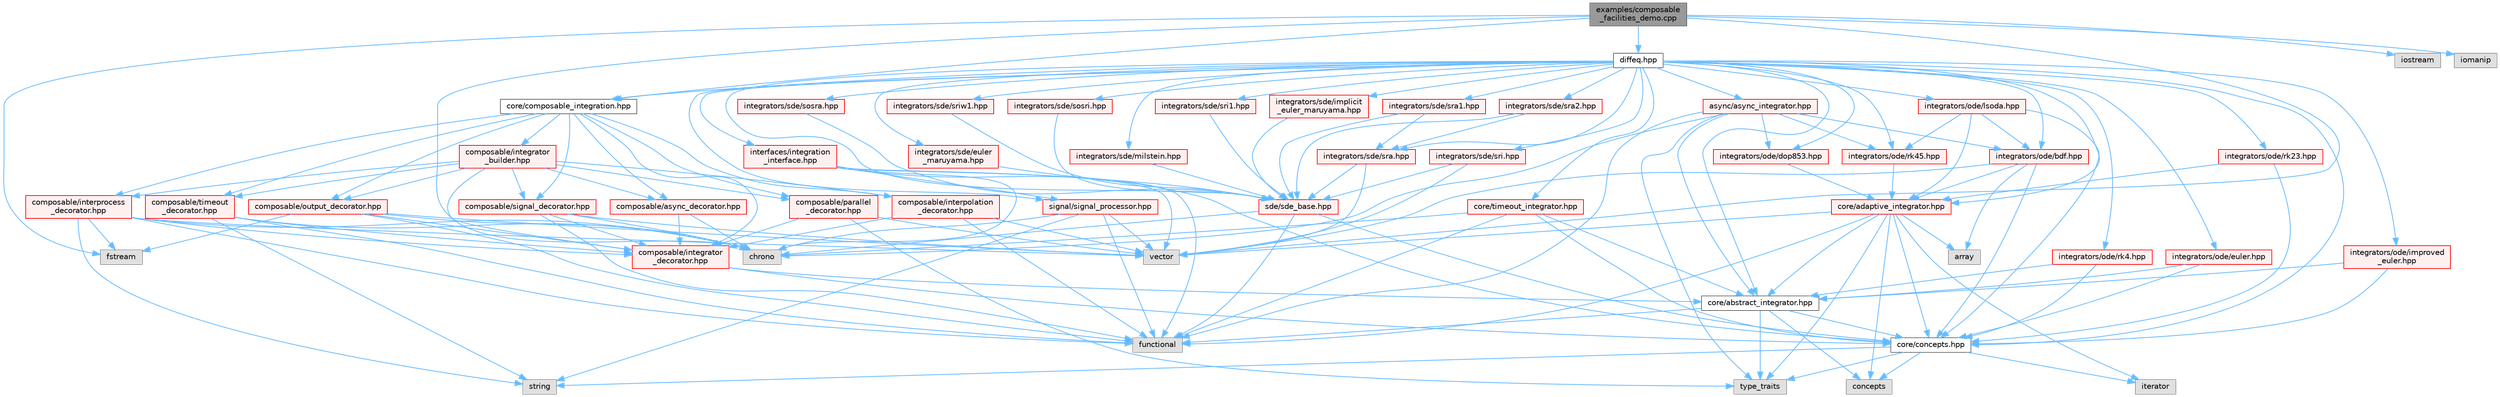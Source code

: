 digraph "examples/composable_facilities_demo.cpp"
{
 // LATEX_PDF_SIZE
  bgcolor="transparent";
  edge [fontname=Helvetica,fontsize=10,labelfontname=Helvetica,labelfontsize=10];
  node [fontname=Helvetica,fontsize=10,shape=box,height=0.2,width=0.4];
  Node1 [id="Node000001",label="examples/composable\l_facilities_demo.cpp",height=0.2,width=0.4,color="gray40", fillcolor="grey60", style="filled", fontcolor="black",tooltip="Demonstration of composable, decoupled facilities."];
  Node1 -> Node2 [id="edge1_Node000001_Node000002",color="steelblue1",style="solid",tooltip=" "];
  Node2 [id="Node000002",label="diffeq.hpp",height=0.2,width=0.4,color="grey40", fillcolor="white", style="filled",URL="$diffeq_8hpp.html",tooltip="Modern C++ ODE Integration Library with Real-time Signal Processing."];
  Node2 -> Node3 [id="edge2_Node000002_Node000003",color="steelblue1",style="solid",tooltip=" "];
  Node3 [id="Node000003",label="core/concepts.hpp",height=0.2,width=0.4,color="grey40", fillcolor="white", style="filled",URL="$concepts_8hpp_source.html",tooltip=" "];
  Node3 -> Node4 [id="edge3_Node000003_Node000004",color="steelblue1",style="solid",tooltip=" "];
  Node4 [id="Node000004",label="concepts",height=0.2,width=0.4,color="grey60", fillcolor="#E0E0E0", style="filled",tooltip=" "];
  Node3 -> Node5 [id="edge4_Node000003_Node000005",color="steelblue1",style="solid",tooltip=" "];
  Node5 [id="Node000005",label="type_traits",height=0.2,width=0.4,color="grey60", fillcolor="#E0E0E0", style="filled",tooltip=" "];
  Node3 -> Node6 [id="edge5_Node000003_Node000006",color="steelblue1",style="solid",tooltip=" "];
  Node6 [id="Node000006",label="iterator",height=0.2,width=0.4,color="grey60", fillcolor="#E0E0E0", style="filled",tooltip=" "];
  Node3 -> Node7 [id="edge6_Node000003_Node000007",color="steelblue1",style="solid",tooltip=" "];
  Node7 [id="Node000007",label="string",height=0.2,width=0.4,color="grey60", fillcolor="#E0E0E0", style="filled",tooltip=" "];
  Node2 -> Node8 [id="edge7_Node000002_Node000008",color="steelblue1",style="solid",tooltip=" "];
  Node8 [id="Node000008",label="core/abstract_integrator.hpp",height=0.2,width=0.4,color="grey40", fillcolor="white", style="filled",URL="$abstract__integrator_8hpp_source.html",tooltip=" "];
  Node8 -> Node9 [id="edge8_Node000008_Node000009",color="steelblue1",style="solid",tooltip=" "];
  Node9 [id="Node000009",label="functional",height=0.2,width=0.4,color="grey60", fillcolor="#E0E0E0", style="filled",tooltip=" "];
  Node8 -> Node4 [id="edge9_Node000008_Node000004",color="steelblue1",style="solid",tooltip=" "];
  Node8 -> Node5 [id="edge10_Node000008_Node000005",color="steelblue1",style="solid",tooltip=" "];
  Node8 -> Node3 [id="edge11_Node000008_Node000003",color="steelblue1",style="solid",tooltip=" "];
  Node2 -> Node10 [id="edge12_Node000002_Node000010",color="steelblue1",style="solid",tooltip=" "];
  Node10 [id="Node000010",label="core/adaptive_integrator.hpp",height=0.2,width=0.4,color="red", fillcolor="#FFF0F0", style="filled",URL="$adaptive__integrator_8hpp_source.html",tooltip=" "];
  Node10 -> Node9 [id="edge13_Node000010_Node000009",color="steelblue1",style="solid",tooltip=" "];
  Node10 -> Node4 [id="edge14_Node000010_Node000004",color="steelblue1",style="solid",tooltip=" "];
  Node10 -> Node6 [id="edge15_Node000010_Node000006",color="steelblue1",style="solid",tooltip=" "];
  Node10 -> Node5 [id="edge16_Node000010_Node000005",color="steelblue1",style="solid",tooltip=" "];
  Node10 -> Node11 [id="edge17_Node000010_Node000011",color="steelblue1",style="solid",tooltip=" "];
  Node11 [id="Node000011",label="vector",height=0.2,width=0.4,color="grey60", fillcolor="#E0E0E0", style="filled",tooltip=" "];
  Node10 -> Node12 [id="edge18_Node000010_Node000012",color="steelblue1",style="solid",tooltip=" "];
  Node12 [id="Node000012",label="array",height=0.2,width=0.4,color="grey60", fillcolor="#E0E0E0", style="filled",tooltip=" "];
  Node10 -> Node3 [id="edge19_Node000010_Node000003",color="steelblue1",style="solid",tooltip=" "];
  Node10 -> Node8 [id="edge20_Node000010_Node000008",color="steelblue1",style="solid",tooltip=" "];
  Node2 -> Node17 [id="edge21_Node000002_Node000017",color="steelblue1",style="solid",tooltip=" "];
  Node17 [id="Node000017",label="core/timeout_integrator.hpp",height=0.2,width=0.4,color="red", fillcolor="#FFF0F0", style="filled",URL="$timeout__integrator_8hpp_source.html",tooltip=" "];
  Node17 -> Node19 [id="edge22_Node000017_Node000019",color="steelblue1",style="solid",tooltip=" "];
  Node19 [id="Node000019",label="chrono",height=0.2,width=0.4,color="grey60", fillcolor="#E0E0E0", style="filled",tooltip=" "];
  Node17 -> Node9 [id="edge23_Node000017_Node000009",color="steelblue1",style="solid",tooltip=" "];
  Node17 -> Node3 [id="edge24_Node000017_Node000003",color="steelblue1",style="solid",tooltip=" "];
  Node17 -> Node8 [id="edge25_Node000017_Node000008",color="steelblue1",style="solid",tooltip=" "];
  Node2 -> Node21 [id="edge26_Node000002_Node000021",color="steelblue1",style="solid",tooltip=" "];
  Node21 [id="Node000021",label="core/composable_integration.hpp",height=0.2,width=0.4,color="grey40", fillcolor="white", style="filled",URL="$composable__integration_8hpp.html",tooltip="Composable integration architecture using decorator pattern."];
  Node21 -> Node22 [id="edge27_Node000021_Node000022",color="steelblue1",style="solid",tooltip=" "];
  Node22 [id="Node000022",label="composable/integrator\l_decorator.hpp",height=0.2,width=0.4,color="red", fillcolor="#FFF0F0", style="filled",URL="$integrator__decorator_8hpp_source.html",tooltip=" "];
  Node22 -> Node3 [id="edge28_Node000022_Node000003",color="steelblue1",style="solid",tooltip=" "];
  Node22 -> Node8 [id="edge29_Node000022_Node000008",color="steelblue1",style="solid",tooltip=" "];
  Node21 -> Node23 [id="edge30_Node000021_Node000023",color="steelblue1",style="solid",tooltip=" "];
  Node23 [id="Node000023",label="composable/timeout\l_decorator.hpp",height=0.2,width=0.4,color="red", fillcolor="#FFF0F0", style="filled",URL="$timeout__decorator_8hpp_source.html",tooltip=" "];
  Node23 -> Node22 [id="edge31_Node000023_Node000022",color="steelblue1",style="solid",tooltip=" "];
  Node23 -> Node19 [id="edge32_Node000023_Node000019",color="steelblue1",style="solid",tooltip=" "];
  Node23 -> Node9 [id="edge33_Node000023_Node000009",color="steelblue1",style="solid",tooltip=" "];
  Node23 -> Node7 [id="edge34_Node000023_Node000007",color="steelblue1",style="solid",tooltip=" "];
  Node21 -> Node25 [id="edge35_Node000021_Node000025",color="steelblue1",style="solid",tooltip=" "];
  Node25 [id="Node000025",label="composable/parallel\l_decorator.hpp",height=0.2,width=0.4,color="red", fillcolor="#FFF0F0", style="filled",URL="$parallel__decorator_8hpp_source.html",tooltip=" "];
  Node25 -> Node22 [id="edge36_Node000025_Node000022",color="steelblue1",style="solid",tooltip=" "];
  Node25 -> Node11 [id="edge37_Node000025_Node000011",color="steelblue1",style="solid",tooltip=" "];
  Node25 -> Node5 [id="edge38_Node000025_Node000005",color="steelblue1",style="solid",tooltip=" "];
  Node21 -> Node27 [id="edge39_Node000021_Node000027",color="steelblue1",style="solid",tooltip=" "];
  Node27 [id="Node000027",label="composable/async_decorator.hpp",height=0.2,width=0.4,color="red", fillcolor="#FFF0F0", style="filled",URL="$async__decorator_8hpp_source.html",tooltip=" "];
  Node27 -> Node22 [id="edge40_Node000027_Node000022",color="steelblue1",style="solid",tooltip=" "];
  Node27 -> Node19 [id="edge41_Node000027_Node000019",color="steelblue1",style="solid",tooltip=" "];
  Node21 -> Node30 [id="edge42_Node000021_Node000030",color="steelblue1",style="solid",tooltip=" "];
  Node30 [id="Node000030",label="composable/output_decorator.hpp",height=0.2,width=0.4,color="red", fillcolor="#FFF0F0", style="filled",URL="$output__decorator_8hpp_source.html",tooltip=" "];
  Node30 -> Node22 [id="edge43_Node000030_Node000022",color="steelblue1",style="solid",tooltip=" "];
  Node30 -> Node11 [id="edge44_Node000030_Node000011",color="steelblue1",style="solid",tooltip=" "];
  Node30 -> Node9 [id="edge45_Node000030_Node000009",color="steelblue1",style="solid",tooltip=" "];
  Node30 -> Node19 [id="edge46_Node000030_Node000019",color="steelblue1",style="solid",tooltip=" "];
  Node30 -> Node31 [id="edge47_Node000030_Node000031",color="steelblue1",style="solid",tooltip=" "];
  Node31 [id="Node000031",label="fstream",height=0.2,width=0.4,color="grey60", fillcolor="#E0E0E0", style="filled",tooltip=" "];
  Node21 -> Node33 [id="edge48_Node000021_Node000033",color="steelblue1",style="solid",tooltip=" "];
  Node33 [id="Node000033",label="composable/signal_decorator.hpp",height=0.2,width=0.4,color="red", fillcolor="#FFF0F0", style="filled",URL="$signal__decorator_8hpp_source.html",tooltip=" "];
  Node33 -> Node22 [id="edge49_Node000033_Node000022",color="steelblue1",style="solid",tooltip=" "];
  Node33 -> Node11 [id="edge50_Node000033_Node000011",color="steelblue1",style="solid",tooltip=" "];
  Node33 -> Node9 [id="edge51_Node000033_Node000009",color="steelblue1",style="solid",tooltip=" "];
  Node33 -> Node19 [id="edge52_Node000033_Node000019",color="steelblue1",style="solid",tooltip=" "];
  Node21 -> Node35 [id="edge53_Node000021_Node000035",color="steelblue1",style="solid",tooltip=" "];
  Node35 [id="Node000035",label="composable/interpolation\l_decorator.hpp",height=0.2,width=0.4,color="red", fillcolor="#FFF0F0", style="filled",URL="$interpolation__decorator_8hpp_source.html",tooltip=" "];
  Node35 -> Node22 [id="edge54_Node000035_Node000022",color="steelblue1",style="solid",tooltip=" "];
  Node35 -> Node11 [id="edge55_Node000035_Node000011",color="steelblue1",style="solid",tooltip=" "];
  Node35 -> Node9 [id="edge56_Node000035_Node000009",color="steelblue1",style="solid",tooltip=" "];
  Node21 -> Node37 [id="edge57_Node000021_Node000037",color="steelblue1",style="solid",tooltip=" "];
  Node37 [id="Node000037",label="composable/interprocess\l_decorator.hpp",height=0.2,width=0.4,color="red", fillcolor="#FFF0F0", style="filled",URL="$interprocess__decorator_8hpp_source.html",tooltip=" "];
  Node37 -> Node22 [id="edge58_Node000037_Node000022",color="steelblue1",style="solid",tooltip=" "];
  Node37 -> Node7 [id="edge59_Node000037_Node000007",color="steelblue1",style="solid",tooltip=" "];
  Node37 -> Node11 [id="edge60_Node000037_Node000011",color="steelblue1",style="solid",tooltip=" "];
  Node37 -> Node19 [id="edge61_Node000037_Node000019",color="steelblue1",style="solid",tooltip=" "];
  Node37 -> Node9 [id="edge62_Node000037_Node000009",color="steelblue1",style="solid",tooltip=" "];
  Node37 -> Node31 [id="edge63_Node000037_Node000031",color="steelblue1",style="solid",tooltip=" "];
  Node21 -> Node46 [id="edge64_Node000021_Node000046",color="steelblue1",style="solid",tooltip=" "];
  Node46 [id="Node000046",label="composable/integrator\l_builder.hpp",height=0.2,width=0.4,color="red", fillcolor="#FFF0F0", style="filled",URL="$integrator__builder_8hpp_source.html",tooltip=" "];
  Node46 -> Node22 [id="edge65_Node000046_Node000022",color="steelblue1",style="solid",tooltip=" "];
  Node46 -> Node23 [id="edge66_Node000046_Node000023",color="steelblue1",style="solid",tooltip=" "];
  Node46 -> Node25 [id="edge67_Node000046_Node000025",color="steelblue1",style="solid",tooltip=" "];
  Node46 -> Node27 [id="edge68_Node000046_Node000027",color="steelblue1",style="solid",tooltip=" "];
  Node46 -> Node30 [id="edge69_Node000046_Node000030",color="steelblue1",style="solid",tooltip=" "];
  Node46 -> Node33 [id="edge70_Node000046_Node000033",color="steelblue1",style="solid",tooltip=" "];
  Node46 -> Node35 [id="edge71_Node000046_Node000035",color="steelblue1",style="solid",tooltip=" "];
  Node46 -> Node37 [id="edge72_Node000046_Node000037",color="steelblue1",style="solid",tooltip=" "];
  Node2 -> Node47 [id="edge73_Node000002_Node000047",color="steelblue1",style="solid",tooltip=" "];
  Node47 [id="Node000047",label="integrators/ode/euler.hpp",height=0.2,width=0.4,color="red", fillcolor="#FFF0F0", style="filled",URL="$euler_8hpp_source.html",tooltip=" "];
  Node47 -> Node3 [id="edge74_Node000047_Node000003",color="steelblue1",style="solid",tooltip=" "];
  Node47 -> Node8 [id="edge75_Node000047_Node000008",color="steelblue1",style="solid",tooltip=" "];
  Node2 -> Node48 [id="edge76_Node000002_Node000048",color="steelblue1",style="solid",tooltip=" "];
  Node48 [id="Node000048",label="integrators/ode/improved\l_euler.hpp",height=0.2,width=0.4,color="red", fillcolor="#FFF0F0", style="filled",URL="$improved__euler_8hpp_source.html",tooltip=" "];
  Node48 -> Node3 [id="edge77_Node000048_Node000003",color="steelblue1",style="solid",tooltip=" "];
  Node48 -> Node8 [id="edge78_Node000048_Node000008",color="steelblue1",style="solid",tooltip=" "];
  Node2 -> Node49 [id="edge79_Node000002_Node000049",color="steelblue1",style="solid",tooltip=" "];
  Node49 [id="Node000049",label="integrators/ode/rk4.hpp",height=0.2,width=0.4,color="red", fillcolor="#FFF0F0", style="filled",URL="$rk4_8hpp_source.html",tooltip=" "];
  Node49 -> Node3 [id="edge80_Node000049_Node000003",color="steelblue1",style="solid",tooltip=" "];
  Node49 -> Node8 [id="edge81_Node000049_Node000008",color="steelblue1",style="solid",tooltip=" "];
  Node2 -> Node50 [id="edge82_Node000002_Node000050",color="steelblue1",style="solid",tooltip=" "];
  Node50 [id="Node000050",label="integrators/ode/rk23.hpp",height=0.2,width=0.4,color="red", fillcolor="#FFF0F0", style="filled",URL="$rk23_8hpp_source.html",tooltip=" "];
  Node50 -> Node3 [id="edge83_Node000050_Node000003",color="steelblue1",style="solid",tooltip=" "];
  Node50 -> Node10 [id="edge84_Node000050_Node000010",color="steelblue1",style="solid",tooltip=" "];
  Node2 -> Node51 [id="edge85_Node000002_Node000051",color="steelblue1",style="solid",tooltip=" "];
  Node51 [id="Node000051",label="integrators/ode/rk45.hpp",height=0.2,width=0.4,color="red", fillcolor="#FFF0F0", style="filled",URL="$rk45_8hpp_source.html",tooltip=" "];
  Node51 -> Node10 [id="edge86_Node000051_Node000010",color="steelblue1",style="solid",tooltip=" "];
  Node2 -> Node52 [id="edge87_Node000002_Node000052",color="steelblue1",style="solid",tooltip=" "];
  Node52 [id="Node000052",label="integrators/ode/dop853.hpp",height=0.2,width=0.4,color="red", fillcolor="#FFF0F0", style="filled",URL="$dop853_8hpp_source.html",tooltip=" "];
  Node52 -> Node10 [id="edge88_Node000052_Node000010",color="steelblue1",style="solid",tooltip=" "];
  Node2 -> Node54 [id="edge89_Node000002_Node000054",color="steelblue1",style="solid",tooltip=" "];
  Node54 [id="Node000054",label="integrators/ode/bdf.hpp",height=0.2,width=0.4,color="red", fillcolor="#FFF0F0", style="filled",URL="$bdf_8hpp_source.html",tooltip=" "];
  Node54 -> Node3 [id="edge90_Node000054_Node000003",color="steelblue1",style="solid",tooltip=" "];
  Node54 -> Node10 [id="edge91_Node000054_Node000010",color="steelblue1",style="solid",tooltip=" "];
  Node54 -> Node11 [id="edge92_Node000054_Node000011",color="steelblue1",style="solid",tooltip=" "];
  Node54 -> Node12 [id="edge93_Node000054_Node000012",color="steelblue1",style="solid",tooltip=" "];
  Node2 -> Node57 [id="edge94_Node000002_Node000057",color="steelblue1",style="solid",tooltip=" "];
  Node57 [id="Node000057",label="integrators/ode/lsoda.hpp",height=0.2,width=0.4,color="red", fillcolor="#FFF0F0", style="filled",URL="$lsoda_8hpp_source.html",tooltip=" "];
  Node57 -> Node3 [id="edge95_Node000057_Node000003",color="steelblue1",style="solid",tooltip=" "];
  Node57 -> Node10 [id="edge96_Node000057_Node000010",color="steelblue1",style="solid",tooltip=" "];
  Node57 -> Node51 [id="edge97_Node000057_Node000051",color="steelblue1",style="solid",tooltip=" "];
  Node57 -> Node54 [id="edge98_Node000057_Node000054",color="steelblue1",style="solid",tooltip=" "];
  Node2 -> Node58 [id="edge99_Node000002_Node000058",color="steelblue1",style="solid",tooltip=" "];
  Node58 [id="Node000058",label="sde/sde_base.hpp",height=0.2,width=0.4,color="red", fillcolor="#FFF0F0", style="filled",URL="$sde__base_8hpp_source.html",tooltip=" "];
  Node58 -> Node3 [id="edge100_Node000058_Node000003",color="steelblue1",style="solid",tooltip=" "];
  Node58 -> Node9 [id="edge101_Node000058_Node000009",color="steelblue1",style="solid",tooltip=" "];
  Node58 -> Node19 [id="edge102_Node000058_Node000019",color="steelblue1",style="solid",tooltip=" "];
  Node2 -> Node60 [id="edge103_Node000002_Node000060",color="steelblue1",style="solid",tooltip=" "];
  Node60 [id="Node000060",label="integrators/sde/euler\l_maruyama.hpp",height=0.2,width=0.4,color="red", fillcolor="#FFF0F0", style="filled",URL="$euler__maruyama_8hpp_source.html",tooltip=" "];
  Node60 -> Node58 [id="edge104_Node000060_Node000058",color="steelblue1",style="solid",tooltip=" "];
  Node2 -> Node61 [id="edge105_Node000002_Node000061",color="steelblue1",style="solid",tooltip=" "];
  Node61 [id="Node000061",label="integrators/sde/milstein.hpp",height=0.2,width=0.4,color="red", fillcolor="#FFF0F0", style="filled",URL="$milstein_8hpp_source.html",tooltip=" "];
  Node61 -> Node58 [id="edge106_Node000061_Node000058",color="steelblue1",style="solid",tooltip=" "];
  Node2 -> Node62 [id="edge107_Node000002_Node000062",color="steelblue1",style="solid",tooltip=" "];
  Node62 [id="Node000062",label="integrators/sde/sri1.hpp",height=0.2,width=0.4,color="red", fillcolor="#FFF0F0", style="filled",URL="$sri1_8hpp_source.html",tooltip=" "];
  Node62 -> Node58 [id="edge108_Node000062_Node000058",color="steelblue1",style="solid",tooltip=" "];
  Node2 -> Node63 [id="edge109_Node000002_Node000063",color="steelblue1",style="solid",tooltip=" "];
  Node63 [id="Node000063",label="integrators/sde/implicit\l_euler_maruyama.hpp",height=0.2,width=0.4,color="red", fillcolor="#FFF0F0", style="filled",URL="$implicit__euler__maruyama_8hpp_source.html",tooltip=" "];
  Node63 -> Node58 [id="edge110_Node000063_Node000058",color="steelblue1",style="solid",tooltip=" "];
  Node2 -> Node64 [id="edge111_Node000002_Node000064",color="steelblue1",style="solid",tooltip=" "];
  Node64 [id="Node000064",label="integrators/sde/sra.hpp",height=0.2,width=0.4,color="red", fillcolor="#FFF0F0", style="filled",URL="$sra_8hpp_source.html",tooltip=" "];
  Node64 -> Node58 [id="edge112_Node000064_Node000058",color="steelblue1",style="solid",tooltip=" "];
  Node64 -> Node11 [id="edge113_Node000064_Node000011",color="steelblue1",style="solid",tooltip=" "];
  Node2 -> Node65 [id="edge114_Node000002_Node000065",color="steelblue1",style="solid",tooltip=" "];
  Node65 [id="Node000065",label="integrators/sde/sra1.hpp",height=0.2,width=0.4,color="red", fillcolor="#FFF0F0", style="filled",URL="$sra1_8hpp_source.html",tooltip=" "];
  Node65 -> Node64 [id="edge115_Node000065_Node000064",color="steelblue1",style="solid",tooltip=" "];
  Node65 -> Node58 [id="edge116_Node000065_Node000058",color="steelblue1",style="solid",tooltip=" "];
  Node2 -> Node66 [id="edge117_Node000002_Node000066",color="steelblue1",style="solid",tooltip=" "];
  Node66 [id="Node000066",label="integrators/sde/sra2.hpp",height=0.2,width=0.4,color="red", fillcolor="#FFF0F0", style="filled",URL="$sra2_8hpp_source.html",tooltip=" "];
  Node66 -> Node64 [id="edge118_Node000066_Node000064",color="steelblue1",style="solid",tooltip=" "];
  Node66 -> Node58 [id="edge119_Node000066_Node000058",color="steelblue1",style="solid",tooltip=" "];
  Node2 -> Node67 [id="edge120_Node000002_Node000067",color="steelblue1",style="solid",tooltip=" "];
  Node67 [id="Node000067",label="integrators/sde/sosra.hpp",height=0.2,width=0.4,color="red", fillcolor="#FFF0F0", style="filled",URL="$sosra_8hpp_source.html",tooltip=" "];
  Node67 -> Node58 [id="edge121_Node000067_Node000058",color="steelblue1",style="solid",tooltip=" "];
  Node2 -> Node68 [id="edge122_Node000002_Node000068",color="steelblue1",style="solid",tooltip=" "];
  Node68 [id="Node000068",label="integrators/sde/sri.hpp",height=0.2,width=0.4,color="red", fillcolor="#FFF0F0", style="filled",URL="$sri_8hpp_source.html",tooltip=" "];
  Node68 -> Node58 [id="edge123_Node000068_Node000058",color="steelblue1",style="solid",tooltip=" "];
  Node68 -> Node11 [id="edge124_Node000068_Node000011",color="steelblue1",style="solid",tooltip=" "];
  Node2 -> Node69 [id="edge125_Node000002_Node000069",color="steelblue1",style="solid",tooltip=" "];
  Node69 [id="Node000069",label="integrators/sde/sriw1.hpp",height=0.2,width=0.4,color="red", fillcolor="#FFF0F0", style="filled",URL="$sriw1_8hpp_source.html",tooltip=" "];
  Node69 -> Node58 [id="edge126_Node000069_Node000058",color="steelblue1",style="solid",tooltip=" "];
  Node2 -> Node70 [id="edge127_Node000002_Node000070",color="steelblue1",style="solid",tooltip=" "];
  Node70 [id="Node000070",label="integrators/sde/sosri.hpp",height=0.2,width=0.4,color="red", fillcolor="#FFF0F0", style="filled",URL="$sosri_8hpp_source.html",tooltip=" "];
  Node70 -> Node58 [id="edge128_Node000070_Node000058",color="steelblue1",style="solid",tooltip=" "];
  Node2 -> Node71 [id="edge129_Node000002_Node000071",color="steelblue1",style="solid",tooltip=" "];
  Node71 [id="Node000071",label="async/async_integrator.hpp",height=0.2,width=0.4,color="red", fillcolor="#FFF0F0", style="filled",URL="$async__integrator_8hpp_source.html",tooltip=" "];
  Node71 -> Node8 [id="edge130_Node000071_Node000008",color="steelblue1",style="solid",tooltip=" "];
  Node71 -> Node51 [id="edge131_Node000071_Node000051",color="steelblue1",style="solid",tooltip=" "];
  Node71 -> Node52 [id="edge132_Node000071_Node000052",color="steelblue1",style="solid",tooltip=" "];
  Node71 -> Node54 [id="edge133_Node000071_Node000054",color="steelblue1",style="solid",tooltip=" "];
  Node71 -> Node9 [id="edge134_Node000071_Node000009",color="steelblue1",style="solid",tooltip=" "];
  Node71 -> Node19 [id="edge135_Node000071_Node000019",color="steelblue1",style="solid",tooltip=" "];
  Node71 -> Node5 [id="edge136_Node000071_Node000005",color="steelblue1",style="solid",tooltip=" "];
  Node2 -> Node73 [id="edge137_Node000002_Node000073",color="steelblue1",style="solid",tooltip=" "];
  Node73 [id="Node000073",label="signal/signal_processor.hpp",height=0.2,width=0.4,color="red", fillcolor="#FFF0F0", style="filled",URL="$signal__processor_8hpp_source.html",tooltip=" "];
  Node73 -> Node9 [id="edge138_Node000073_Node000009",color="steelblue1",style="solid",tooltip=" "];
  Node73 -> Node11 [id="edge139_Node000073_Node000011",color="steelblue1",style="solid",tooltip=" "];
  Node73 -> Node7 [id="edge140_Node000073_Node000007",color="steelblue1",style="solid",tooltip=" "];
  Node73 -> Node19 [id="edge141_Node000073_Node000019",color="steelblue1",style="solid",tooltip=" "];
  Node2 -> Node76 [id="edge142_Node000002_Node000076",color="steelblue1",style="solid",tooltip=" "];
  Node76 [id="Node000076",label="interfaces/integration\l_interface.hpp",height=0.2,width=0.4,color="red", fillcolor="#FFF0F0", style="filled",URL="$integration__interface_8hpp_source.html",tooltip=" "];
  Node76 -> Node3 [id="edge143_Node000076_Node000003",color="steelblue1",style="solid",tooltip=" "];
  Node76 -> Node73 [id="edge144_Node000076_Node000073",color="steelblue1",style="solid",tooltip=" "];
  Node76 -> Node9 [id="edge145_Node000076_Node000009",color="steelblue1",style="solid",tooltip=" "];
  Node76 -> Node11 [id="edge146_Node000076_Node000011",color="steelblue1",style="solid",tooltip=" "];
  Node76 -> Node19 [id="edge147_Node000076_Node000019",color="steelblue1",style="solid",tooltip=" "];
  Node1 -> Node21 [id="edge148_Node000001_Node000021",color="steelblue1",style="solid",tooltip=" "];
  Node1 -> Node77 [id="edge149_Node000001_Node000077",color="steelblue1",style="solid",tooltip=" "];
  Node77 [id="Node000077",label="iostream",height=0.2,width=0.4,color="grey60", fillcolor="#E0E0E0", style="filled",tooltip=" "];
  Node1 -> Node11 [id="edge150_Node000001_Node000011",color="steelblue1",style="solid",tooltip=" "];
  Node1 -> Node19 [id="edge151_Node000001_Node000019",color="steelblue1",style="solid",tooltip=" "];
  Node1 -> Node78 [id="edge152_Node000001_Node000078",color="steelblue1",style="solid",tooltip=" "];
  Node78 [id="Node000078",label="iomanip",height=0.2,width=0.4,color="grey60", fillcolor="#E0E0E0", style="filled",tooltip=" "];
  Node1 -> Node31 [id="edge153_Node000001_Node000031",color="steelblue1",style="solid",tooltip=" "];
}
